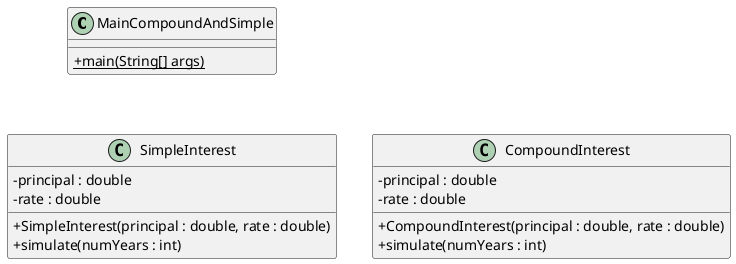 @startuml
skinparam classAttributeIconSize 0
' to use standard notation for public, protected, private

class MainCompoundAndSimple {
+ {static} main(String[] args)
}

class CompoundInterest {
- principal : double
- rate : double
+ CompoundInterest(principal : double, rate : double)
+ simulate(numYears : int)
}

class SimpleInterest {
- principal : double
- rate : double
+ SimpleInterest(principal : double, rate : double)
+ simulate(numYears : int)
}

' position classes
MainCompoundAndSimple -[hidden]down-> SimpleInterest
SimpleInterest -[hidden]right-> CompoundInterest
@enduml